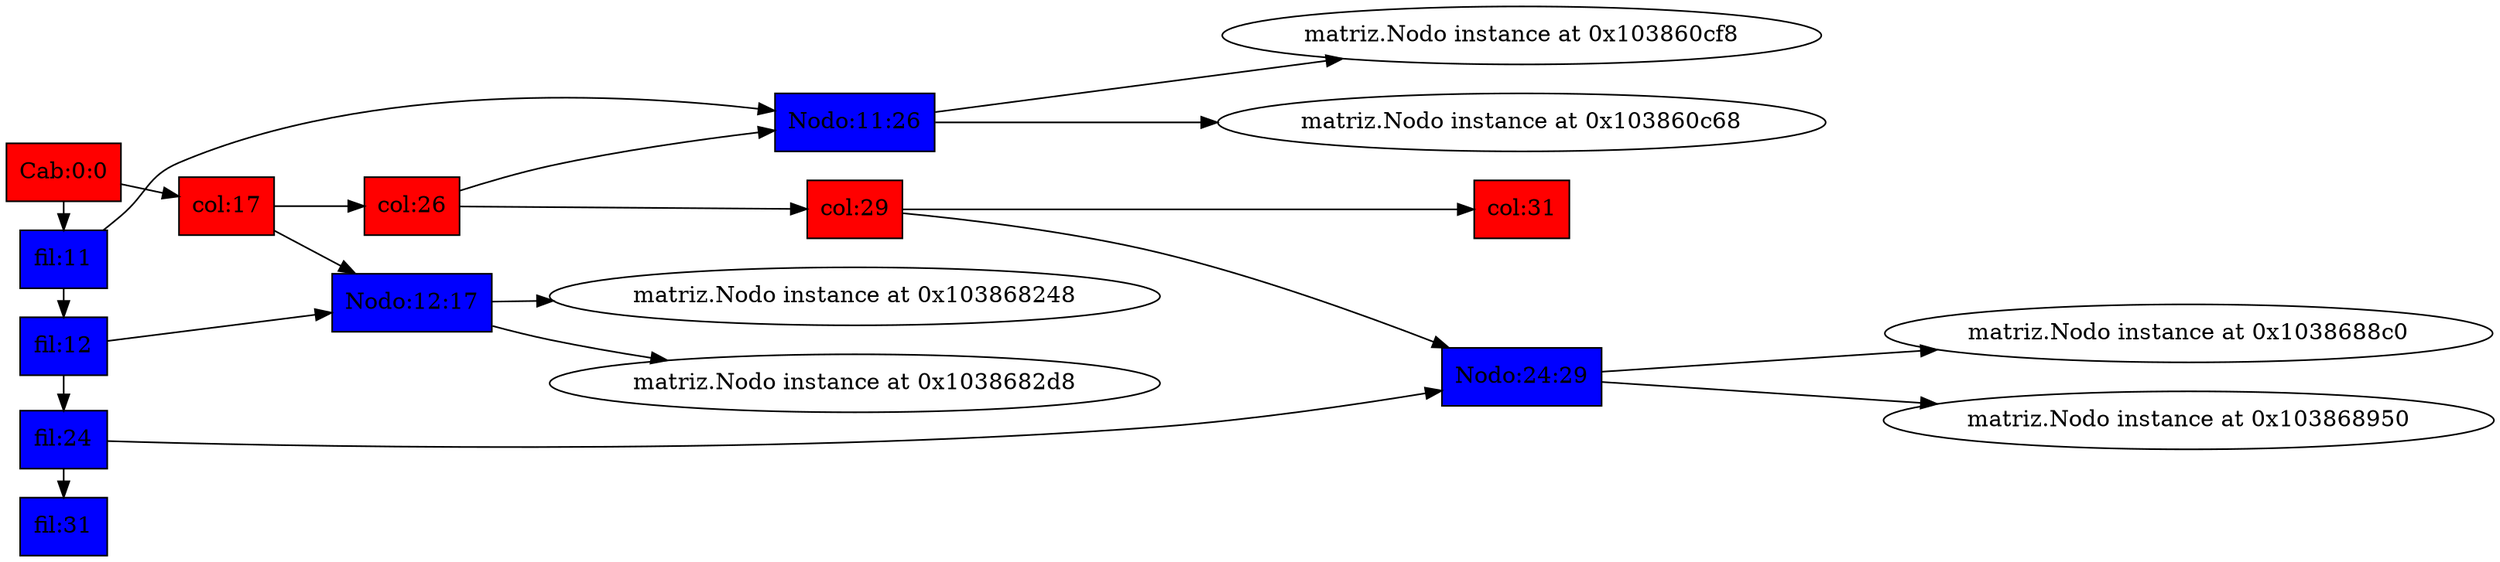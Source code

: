 digraph g{
rankdir=LR
<matriz.Nodo instance at 0x1038571b8>[label =<Cab:0:0> shape =box, style=filled, fillcolor=red] 
<matriz.Nodo instance at 0x103868320>[label =<col:17> shape =box, style=filled, fillcolor=red] 
<matriz.Nodo instance at 0x103860d40>[label =<col:26> shape =box, style=filled, fillcolor=red] 
<matriz.Nodo instance at 0x103868998>[label =<col:29> shape =box, style=filled, fillcolor=red] 
<matriz.Nodo instance at 0x103857170>[label =<col:31> shape =box, style=filled, fillcolor=red] 
<matriz.Nodo instance at 0x1038571b8>-><matriz.Nodo instance at 0x103868320><matriz.Nodo instance at 0x103868320>-><matriz.Nodo instance at 0x103860d40><matriz.Nodo instance at 0x103860d40>-><matriz.Nodo instance at 0x103868998><matriz.Nodo instance at 0x103868998>-><matriz.Nodo instance at 0x103857170><matriz.Nodo instance at 0x103860cb0>[label = <fil:11> shape =box, style=filled, fillcolor=blue] 
<matriz.Nodo instance at 0x103868290>[label = <fil:12> shape =box, style=filled, fillcolor=blue] 
<matriz.Nodo instance at 0x103868908>[label = <fil:24> shape =box, style=filled, fillcolor=blue] 
<matriz.Nodo instance at 0x103857128>[label = <fil:31> shape =box, style=filled, fillcolor=blue] 
<matriz.Nodo instance at 0x1038571b8>-><matriz.Nodo instance at 0x103860cb0><matriz.Nodo instance at 0x103860cb0>-><matriz.Nodo instance at 0x103868290><matriz.Nodo instance at 0x103868290>-><matriz.Nodo instance at 0x103868908><matriz.Nodo instance at 0x103868908>-><matriz.Nodo instance at 0x103857128>subgraph{
rank = same;<matriz.Nodo instance at 0x1038571b8>;<matriz.Nodo instance at 0x103868290><matriz.Nodo instance at 0x103860cb0>;<matriz.Nodo instance at 0x103868290><matriz.Nodo instance at 0x103868290>;<matriz.Nodo instance at 0x103868908><matriz.Nodo instance at 0x103868908>;<matriz.Nodo instance at 0x103857128>}
<matriz.Nodo instance at 0x103860cb0>-><matriz.Nodo instance at 0x103860d88>
<matriz.Nodo instance at 0x103860d88>[label = <Nodo:11:26> shape =box, style=filled, fillcolor=blue] 
<matriz.Nodo instance at 0x103868290>-><matriz.Nodo instance at 0x103868368>
<matriz.Nodo instance at 0x103868368>[label = <Nodo:12:17> shape =box, style=filled, fillcolor=blue] 
<matriz.Nodo instance at 0x103868908>-><matriz.Nodo instance at 0x1038689e0>
<matriz.Nodo instance at 0x1038689e0>[label = <Nodo:24:29> shape =box, style=filled, fillcolor=blue] 
<matriz.Nodo instance at 0x103860d88>-><matriz.Nodo instance at 0x103860c68>
<matriz.Nodo instance at 0x103868368>-><matriz.Nodo instance at 0x103868248>
<matriz.Nodo instance at 0x1038689e0>-><matriz.Nodo instance at 0x1038688c0>
<matriz.Nodo instance at 0x103868320>-><matriz.Nodo instance at 0x103868368>
<matriz.Nodo instance at 0x103868368>-><matriz.Nodo instance at 0x1038682d8>
<matriz.Nodo instance at 0x103860d40>-><matriz.Nodo instance at 0x103860d88>
<matriz.Nodo instance at 0x103860d88>-><matriz.Nodo instance at 0x103860cf8>
<matriz.Nodo instance at 0x103868998>-><matriz.Nodo instance at 0x1038689e0>
<matriz.Nodo instance at 0x1038689e0>-><matriz.Nodo instance at 0x103868950>
}
